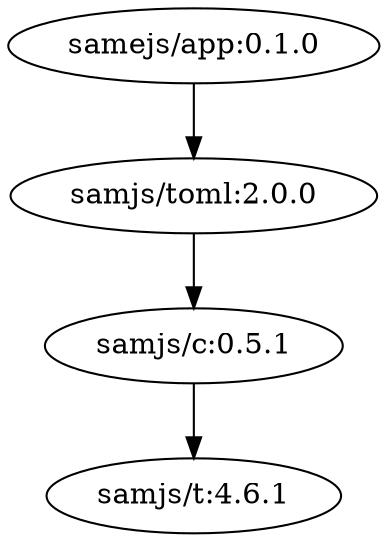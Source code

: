 digraph "example1" {
    "samejs/app:0.1.0" -> "samjs/toml:2.0.0"
    "samjs/toml:2.0.0" -> "samjs/c:0.5.1"
    "samjs/c:0.5.1" -> "samjs/t:4.6.1"

    "samjs/toml:2.0.0" [repo = "local"]
}
